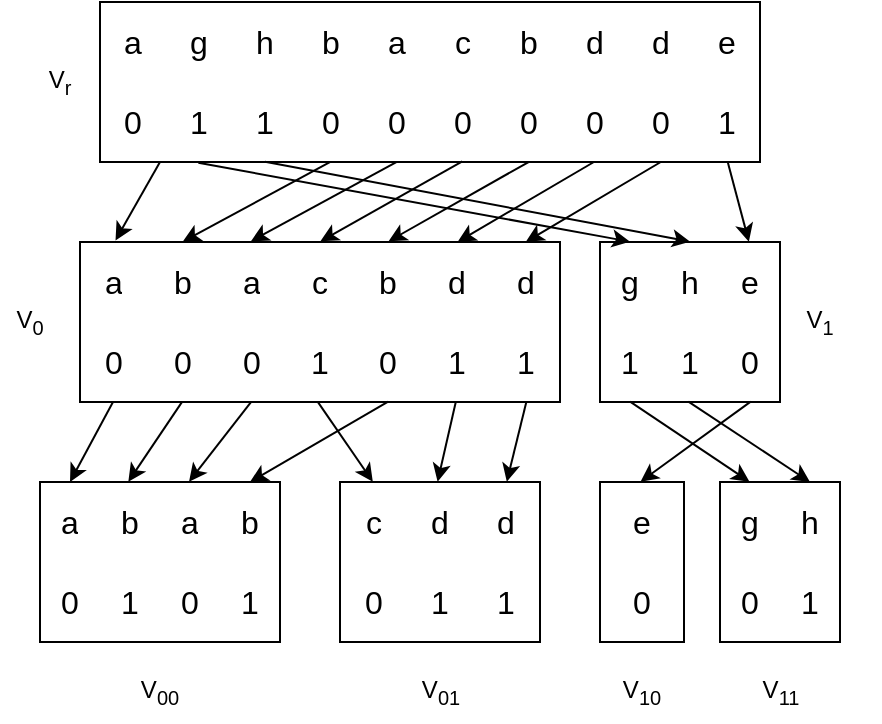 <mxfile version="21.2.8" type="device">
  <diagram name="ページ1" id="nrv1bqdc4NLZLvuxsK9e">
    <mxGraphModel dx="819" dy="505" grid="1" gridSize="10" guides="1" tooltips="1" connect="1" arrows="1" fold="1" page="1" pageScale="1" pageWidth="850" pageHeight="1100" math="0" shadow="0">
      <root>
        <mxCell id="0" />
        <mxCell id="1" parent="0" />
        <mxCell id="pYLH6eYJPOA4iGg7mCTM-147" value="" style="shape=table;html=1;whiteSpace=wrap;startSize=0;container=1;collapsible=0;childLayout=tableLayout;columnLines=0;rowLines=0;fontSize=16;strokeColor=default;" parent="1" vertex="1">
          <mxGeometry x="120" y="40" width="330" height="80" as="geometry" />
        </mxCell>
        <mxCell id="pYLH6eYJPOA4iGg7mCTM-148" value="" style="shape=tableRow;horizontal=0;startSize=0;swimlaneHead=0;swimlaneBody=0;top=0;left=0;bottom=0;right=0;collapsible=0;dropTarget=0;fillColor=none;points=[[0,0.5],[1,0.5]];portConstraint=eastwest;fontSize=16;strokeColor=inherit;" parent="pYLH6eYJPOA4iGg7mCTM-147" vertex="1">
          <mxGeometry width="330" height="40" as="geometry" />
        </mxCell>
        <mxCell id="pYLH6eYJPOA4iGg7mCTM-149" value="a" style="shape=partialRectangle;html=1;whiteSpace=wrap;connectable=0;fillColor=none;top=0;left=0;bottom=0;right=0;overflow=hidden;fontSize=16;strokeColor=inherit;" parent="pYLH6eYJPOA4iGg7mCTM-148" vertex="1">
          <mxGeometry width="33" height="40" as="geometry">
            <mxRectangle width="33" height="40" as="alternateBounds" />
          </mxGeometry>
        </mxCell>
        <mxCell id="pYLH6eYJPOA4iGg7mCTM-150" value="g" style="shape=partialRectangle;html=1;whiteSpace=wrap;connectable=0;fillColor=none;top=0;left=0;bottom=0;right=0;overflow=hidden;fontSize=16;strokeColor=inherit;" parent="pYLH6eYJPOA4iGg7mCTM-148" vertex="1">
          <mxGeometry x="33" width="33" height="40" as="geometry">
            <mxRectangle width="33" height="40" as="alternateBounds" />
          </mxGeometry>
        </mxCell>
        <mxCell id="pYLH6eYJPOA4iGg7mCTM-151" value="h" style="shape=partialRectangle;html=1;whiteSpace=wrap;connectable=0;fillColor=none;top=0;left=0;bottom=0;right=0;overflow=hidden;fontSize=16;strokeColor=inherit;" parent="pYLH6eYJPOA4iGg7mCTM-148" vertex="1">
          <mxGeometry x="66" width="33" height="40" as="geometry">
            <mxRectangle width="33" height="40" as="alternateBounds" />
          </mxGeometry>
        </mxCell>
        <mxCell id="pYLH6eYJPOA4iGg7mCTM-160" value="b" style="shape=partialRectangle;html=1;whiteSpace=wrap;connectable=0;fillColor=none;top=0;left=0;bottom=0;right=0;overflow=hidden;fontSize=16;strokeColor=inherit;" parent="pYLH6eYJPOA4iGg7mCTM-148" vertex="1">
          <mxGeometry x="99" width="33" height="40" as="geometry">
            <mxRectangle width="33" height="40" as="alternateBounds" />
          </mxGeometry>
        </mxCell>
        <mxCell id="pYLH6eYJPOA4iGg7mCTM-162" value="a" style="shape=partialRectangle;html=1;whiteSpace=wrap;connectable=0;fillColor=none;top=0;left=0;bottom=0;right=0;overflow=hidden;fontSize=16;strokeColor=inherit;" parent="pYLH6eYJPOA4iGg7mCTM-148" vertex="1">
          <mxGeometry x="132" width="33" height="40" as="geometry">
            <mxRectangle width="33" height="40" as="alternateBounds" />
          </mxGeometry>
        </mxCell>
        <mxCell id="pYLH6eYJPOA4iGg7mCTM-164" value="c" style="shape=partialRectangle;html=1;whiteSpace=wrap;connectable=0;fillColor=none;top=0;left=0;bottom=0;right=0;overflow=hidden;fontSize=16;strokeColor=inherit;" parent="pYLH6eYJPOA4iGg7mCTM-148" vertex="1">
          <mxGeometry x="165" width="33" height="40" as="geometry">
            <mxRectangle width="33" height="40" as="alternateBounds" />
          </mxGeometry>
        </mxCell>
        <mxCell id="pYLH6eYJPOA4iGg7mCTM-166" value="b" style="shape=partialRectangle;html=1;whiteSpace=wrap;connectable=0;fillColor=none;top=0;left=0;bottom=0;right=0;overflow=hidden;fontSize=16;strokeColor=inherit;" parent="pYLH6eYJPOA4iGg7mCTM-148" vertex="1">
          <mxGeometry x="198" width="33" height="40" as="geometry">
            <mxRectangle width="33" height="40" as="alternateBounds" />
          </mxGeometry>
        </mxCell>
        <mxCell id="pYLH6eYJPOA4iGg7mCTM-168" value="d" style="shape=partialRectangle;html=1;whiteSpace=wrap;connectable=0;fillColor=none;top=0;left=0;bottom=0;right=0;overflow=hidden;fontSize=16;strokeColor=inherit;" parent="pYLH6eYJPOA4iGg7mCTM-148" vertex="1">
          <mxGeometry x="231" width="33" height="40" as="geometry">
            <mxRectangle width="33" height="40" as="alternateBounds" />
          </mxGeometry>
        </mxCell>
        <mxCell id="pYLH6eYJPOA4iGg7mCTM-170" value="d" style="shape=partialRectangle;html=1;whiteSpace=wrap;connectable=0;fillColor=none;top=0;left=0;bottom=0;right=0;overflow=hidden;fontSize=16;strokeColor=inherit;" parent="pYLH6eYJPOA4iGg7mCTM-148" vertex="1">
          <mxGeometry x="264" width="33" height="40" as="geometry">
            <mxRectangle width="33" height="40" as="alternateBounds" />
          </mxGeometry>
        </mxCell>
        <mxCell id="pYLH6eYJPOA4iGg7mCTM-172" value="e" style="shape=partialRectangle;html=1;whiteSpace=wrap;connectable=0;fillColor=none;top=0;left=0;bottom=0;right=0;overflow=hidden;fontSize=16;strokeColor=inherit;" parent="pYLH6eYJPOA4iGg7mCTM-148" vertex="1">
          <mxGeometry x="297" width="33" height="40" as="geometry">
            <mxRectangle width="33" height="40" as="alternateBounds" />
          </mxGeometry>
        </mxCell>
        <mxCell id="pYLH6eYJPOA4iGg7mCTM-152" value="" style="shape=tableRow;horizontal=0;startSize=0;swimlaneHead=0;swimlaneBody=0;top=0;left=0;bottom=0;right=0;collapsible=0;dropTarget=0;fillColor=none;points=[[0,0.5],[1,0.5]];portConstraint=eastwest;fontSize=16;strokeColor=inherit;" parent="pYLH6eYJPOA4iGg7mCTM-147" vertex="1">
          <mxGeometry y="40" width="330" height="40" as="geometry" />
        </mxCell>
        <mxCell id="pYLH6eYJPOA4iGg7mCTM-153" value="0" style="shape=partialRectangle;html=1;whiteSpace=wrap;connectable=0;fillColor=none;top=0;left=0;bottom=0;right=0;overflow=hidden;fontSize=16;strokeColor=inherit;" parent="pYLH6eYJPOA4iGg7mCTM-152" vertex="1">
          <mxGeometry width="33" height="40" as="geometry">
            <mxRectangle width="33" height="40" as="alternateBounds" />
          </mxGeometry>
        </mxCell>
        <mxCell id="pYLH6eYJPOA4iGg7mCTM-154" value="1" style="shape=partialRectangle;html=1;whiteSpace=wrap;connectable=0;fillColor=none;top=0;left=0;bottom=0;right=0;overflow=hidden;fontSize=16;strokeColor=inherit;" parent="pYLH6eYJPOA4iGg7mCTM-152" vertex="1">
          <mxGeometry x="33" width="33" height="40" as="geometry">
            <mxRectangle width="33" height="40" as="alternateBounds" />
          </mxGeometry>
        </mxCell>
        <mxCell id="pYLH6eYJPOA4iGg7mCTM-155" value="1" style="shape=partialRectangle;html=1;whiteSpace=wrap;connectable=0;fillColor=none;top=0;left=0;bottom=0;right=0;overflow=hidden;fontSize=16;strokeColor=inherit;" parent="pYLH6eYJPOA4iGg7mCTM-152" vertex="1">
          <mxGeometry x="66" width="33" height="40" as="geometry">
            <mxRectangle width="33" height="40" as="alternateBounds" />
          </mxGeometry>
        </mxCell>
        <mxCell id="pYLH6eYJPOA4iGg7mCTM-161" value="0" style="shape=partialRectangle;html=1;whiteSpace=wrap;connectable=0;fillColor=none;top=0;left=0;bottom=0;right=0;overflow=hidden;fontSize=16;strokeColor=inherit;" parent="pYLH6eYJPOA4iGg7mCTM-152" vertex="1">
          <mxGeometry x="99" width="33" height="40" as="geometry">
            <mxRectangle width="33" height="40" as="alternateBounds" />
          </mxGeometry>
        </mxCell>
        <mxCell id="pYLH6eYJPOA4iGg7mCTM-163" value="0" style="shape=partialRectangle;html=1;whiteSpace=wrap;connectable=0;fillColor=none;top=0;left=0;bottom=0;right=0;overflow=hidden;fontSize=16;strokeColor=inherit;" parent="pYLH6eYJPOA4iGg7mCTM-152" vertex="1">
          <mxGeometry x="132" width="33" height="40" as="geometry">
            <mxRectangle width="33" height="40" as="alternateBounds" />
          </mxGeometry>
        </mxCell>
        <mxCell id="pYLH6eYJPOA4iGg7mCTM-165" value="0" style="shape=partialRectangle;html=1;whiteSpace=wrap;connectable=0;fillColor=none;top=0;left=0;bottom=0;right=0;overflow=hidden;fontSize=16;strokeColor=inherit;" parent="pYLH6eYJPOA4iGg7mCTM-152" vertex="1">
          <mxGeometry x="165" width="33" height="40" as="geometry">
            <mxRectangle width="33" height="40" as="alternateBounds" />
          </mxGeometry>
        </mxCell>
        <mxCell id="pYLH6eYJPOA4iGg7mCTM-167" value="0" style="shape=partialRectangle;html=1;whiteSpace=wrap;connectable=0;fillColor=none;top=0;left=0;bottom=0;right=0;overflow=hidden;fontSize=16;strokeColor=inherit;" parent="pYLH6eYJPOA4iGg7mCTM-152" vertex="1">
          <mxGeometry x="198" width="33" height="40" as="geometry">
            <mxRectangle width="33" height="40" as="alternateBounds" />
          </mxGeometry>
        </mxCell>
        <mxCell id="pYLH6eYJPOA4iGg7mCTM-169" value="0" style="shape=partialRectangle;html=1;whiteSpace=wrap;connectable=0;fillColor=none;top=0;left=0;bottom=0;right=0;overflow=hidden;fontSize=16;strokeColor=inherit;" parent="pYLH6eYJPOA4iGg7mCTM-152" vertex="1">
          <mxGeometry x="231" width="33" height="40" as="geometry">
            <mxRectangle width="33" height="40" as="alternateBounds" />
          </mxGeometry>
        </mxCell>
        <mxCell id="pYLH6eYJPOA4iGg7mCTM-171" value="0" style="shape=partialRectangle;html=1;whiteSpace=wrap;connectable=0;fillColor=none;top=0;left=0;bottom=0;right=0;overflow=hidden;fontSize=16;strokeColor=inherit;" parent="pYLH6eYJPOA4iGg7mCTM-152" vertex="1">
          <mxGeometry x="264" width="33" height="40" as="geometry">
            <mxRectangle width="33" height="40" as="alternateBounds" />
          </mxGeometry>
        </mxCell>
        <mxCell id="pYLH6eYJPOA4iGg7mCTM-173" value="1" style="shape=partialRectangle;html=1;whiteSpace=wrap;connectable=0;fillColor=none;top=0;left=0;bottom=0;right=0;overflow=hidden;fontSize=16;strokeColor=inherit;" parent="pYLH6eYJPOA4iGg7mCTM-152" vertex="1">
          <mxGeometry x="297" width="33" height="40" as="geometry">
            <mxRectangle width="33" height="40" as="alternateBounds" />
          </mxGeometry>
        </mxCell>
        <mxCell id="pYLH6eYJPOA4iGg7mCTM-174" value="" style="shape=table;html=1;whiteSpace=wrap;startSize=0;container=1;collapsible=0;childLayout=tableLayout;columnLines=0;rowLines=0;fontSize=16;strokeColor=default;" parent="1" vertex="1">
          <mxGeometry x="110" y="160" width="240" height="80" as="geometry" />
        </mxCell>
        <mxCell id="pYLH6eYJPOA4iGg7mCTM-175" value="" style="shape=tableRow;horizontal=0;startSize=0;swimlaneHead=0;swimlaneBody=0;top=0;left=0;bottom=0;right=0;collapsible=0;dropTarget=0;fillColor=none;points=[[0,0.5],[1,0.5]];portConstraint=eastwest;fontSize=16;strokeColor=inherit;" parent="pYLH6eYJPOA4iGg7mCTM-174" vertex="1">
          <mxGeometry width="240" height="40" as="geometry" />
        </mxCell>
        <mxCell id="pYLH6eYJPOA4iGg7mCTM-176" value="a" style="shape=partialRectangle;html=1;whiteSpace=wrap;connectable=0;fillColor=none;top=0;left=0;bottom=0;right=0;overflow=hidden;fontSize=16;strokeColor=inherit;" parent="pYLH6eYJPOA4iGg7mCTM-175" vertex="1">
          <mxGeometry width="34" height="40" as="geometry">
            <mxRectangle width="34" height="40" as="alternateBounds" />
          </mxGeometry>
        </mxCell>
        <mxCell id="pYLH6eYJPOA4iGg7mCTM-177" value="b" style="shape=partialRectangle;html=1;whiteSpace=wrap;connectable=0;fillColor=none;top=0;left=0;bottom=0;right=0;overflow=hidden;fontSize=16;strokeColor=inherit;" parent="pYLH6eYJPOA4iGg7mCTM-175" vertex="1">
          <mxGeometry x="34" width="35" height="40" as="geometry">
            <mxRectangle width="35" height="40" as="alternateBounds" />
          </mxGeometry>
        </mxCell>
        <mxCell id="pYLH6eYJPOA4iGg7mCTM-178" value="a" style="shape=partialRectangle;html=1;whiteSpace=wrap;connectable=0;fillColor=none;top=0;left=0;bottom=0;right=0;overflow=hidden;fontSize=16;strokeColor=inherit;" parent="pYLH6eYJPOA4iGg7mCTM-175" vertex="1">
          <mxGeometry x="69" width="34" height="40" as="geometry">
            <mxRectangle width="34" height="40" as="alternateBounds" />
          </mxGeometry>
        </mxCell>
        <mxCell id="pYLH6eYJPOA4iGg7mCTM-187" value="c" style="shape=partialRectangle;html=1;whiteSpace=wrap;connectable=0;fillColor=none;top=0;left=0;bottom=0;right=0;overflow=hidden;fontSize=16;strokeColor=inherit;" parent="pYLH6eYJPOA4iGg7mCTM-175" vertex="1">
          <mxGeometry x="103" width="34" height="40" as="geometry">
            <mxRectangle width="34" height="40" as="alternateBounds" />
          </mxGeometry>
        </mxCell>
        <mxCell id="pYLH6eYJPOA4iGg7mCTM-189" value="b" style="shape=partialRectangle;html=1;whiteSpace=wrap;connectable=0;fillColor=none;top=0;left=0;bottom=0;right=0;overflow=hidden;fontSize=16;strokeColor=inherit;" parent="pYLH6eYJPOA4iGg7mCTM-175" vertex="1">
          <mxGeometry x="137" width="34" height="40" as="geometry">
            <mxRectangle width="34" height="40" as="alternateBounds" />
          </mxGeometry>
        </mxCell>
        <mxCell id="pYLH6eYJPOA4iGg7mCTM-191" value="d" style="shape=partialRectangle;html=1;whiteSpace=wrap;connectable=0;fillColor=none;top=0;left=0;bottom=0;right=0;overflow=hidden;fontSize=16;strokeColor=inherit;" parent="pYLH6eYJPOA4iGg7mCTM-175" vertex="1">
          <mxGeometry x="171" width="35" height="40" as="geometry">
            <mxRectangle width="35" height="40" as="alternateBounds" />
          </mxGeometry>
        </mxCell>
        <mxCell id="pYLH6eYJPOA4iGg7mCTM-193" value="d" style="shape=partialRectangle;html=1;whiteSpace=wrap;connectable=0;fillColor=none;top=0;left=0;bottom=0;right=0;overflow=hidden;fontSize=16;strokeColor=inherit;" parent="pYLH6eYJPOA4iGg7mCTM-175" vertex="1">
          <mxGeometry x="206" width="34" height="40" as="geometry">
            <mxRectangle width="34" height="40" as="alternateBounds" />
          </mxGeometry>
        </mxCell>
        <mxCell id="pYLH6eYJPOA4iGg7mCTM-179" value="" style="shape=tableRow;horizontal=0;startSize=0;swimlaneHead=0;swimlaneBody=0;top=0;left=0;bottom=0;right=0;collapsible=0;dropTarget=0;fillColor=none;points=[[0,0.5],[1,0.5]];portConstraint=eastwest;fontSize=16;strokeColor=inherit;" parent="pYLH6eYJPOA4iGg7mCTM-174" vertex="1">
          <mxGeometry y="40" width="240" height="40" as="geometry" />
        </mxCell>
        <mxCell id="pYLH6eYJPOA4iGg7mCTM-180" value="0" style="shape=partialRectangle;html=1;whiteSpace=wrap;connectable=0;fillColor=none;top=0;left=0;bottom=0;right=0;overflow=hidden;fontSize=16;strokeColor=inherit;" parent="pYLH6eYJPOA4iGg7mCTM-179" vertex="1">
          <mxGeometry width="34" height="40" as="geometry">
            <mxRectangle width="34" height="40" as="alternateBounds" />
          </mxGeometry>
        </mxCell>
        <mxCell id="pYLH6eYJPOA4iGg7mCTM-181" value="0" style="shape=partialRectangle;html=1;whiteSpace=wrap;connectable=0;fillColor=none;top=0;left=0;bottom=0;right=0;overflow=hidden;fontSize=16;strokeColor=inherit;" parent="pYLH6eYJPOA4iGg7mCTM-179" vertex="1">
          <mxGeometry x="34" width="35" height="40" as="geometry">
            <mxRectangle width="35" height="40" as="alternateBounds" />
          </mxGeometry>
        </mxCell>
        <mxCell id="pYLH6eYJPOA4iGg7mCTM-182" value="0" style="shape=partialRectangle;html=1;whiteSpace=wrap;connectable=0;fillColor=none;top=0;left=0;bottom=0;right=0;overflow=hidden;fontSize=16;strokeColor=inherit;" parent="pYLH6eYJPOA4iGg7mCTM-179" vertex="1">
          <mxGeometry x="69" width="34" height="40" as="geometry">
            <mxRectangle width="34" height="40" as="alternateBounds" />
          </mxGeometry>
        </mxCell>
        <mxCell id="pYLH6eYJPOA4iGg7mCTM-188" value="1" style="shape=partialRectangle;html=1;whiteSpace=wrap;connectable=0;fillColor=none;top=0;left=0;bottom=0;right=0;overflow=hidden;fontSize=16;strokeColor=inherit;" parent="pYLH6eYJPOA4iGg7mCTM-179" vertex="1">
          <mxGeometry x="103" width="34" height="40" as="geometry">
            <mxRectangle width="34" height="40" as="alternateBounds" />
          </mxGeometry>
        </mxCell>
        <mxCell id="pYLH6eYJPOA4iGg7mCTM-190" value="0" style="shape=partialRectangle;html=1;whiteSpace=wrap;connectable=0;fillColor=none;top=0;left=0;bottom=0;right=0;overflow=hidden;fontSize=16;strokeColor=inherit;" parent="pYLH6eYJPOA4iGg7mCTM-179" vertex="1">
          <mxGeometry x="137" width="34" height="40" as="geometry">
            <mxRectangle width="34" height="40" as="alternateBounds" />
          </mxGeometry>
        </mxCell>
        <mxCell id="pYLH6eYJPOA4iGg7mCTM-192" value="1" style="shape=partialRectangle;html=1;whiteSpace=wrap;connectable=0;fillColor=none;top=0;left=0;bottom=0;right=0;overflow=hidden;fontSize=16;strokeColor=inherit;" parent="pYLH6eYJPOA4iGg7mCTM-179" vertex="1">
          <mxGeometry x="171" width="35" height="40" as="geometry">
            <mxRectangle width="35" height="40" as="alternateBounds" />
          </mxGeometry>
        </mxCell>
        <mxCell id="pYLH6eYJPOA4iGg7mCTM-194" value="1" style="shape=partialRectangle;html=1;whiteSpace=wrap;connectable=0;fillColor=none;top=0;left=0;bottom=0;right=0;overflow=hidden;fontSize=16;strokeColor=inherit;" parent="pYLH6eYJPOA4iGg7mCTM-179" vertex="1">
          <mxGeometry x="206" width="34" height="40" as="geometry">
            <mxRectangle width="34" height="40" as="alternateBounds" />
          </mxGeometry>
        </mxCell>
        <mxCell id="pYLH6eYJPOA4iGg7mCTM-195" value="" style="shape=table;html=1;whiteSpace=wrap;startSize=0;container=1;collapsible=0;childLayout=tableLayout;columnLines=0;rowLines=0;fontSize=16;strokeColor=default;" parent="1" vertex="1">
          <mxGeometry x="370" y="160" width="90" height="80" as="geometry" />
        </mxCell>
        <mxCell id="pYLH6eYJPOA4iGg7mCTM-196" value="" style="shape=tableRow;horizontal=0;startSize=0;swimlaneHead=0;swimlaneBody=0;top=0;left=0;bottom=0;right=0;collapsible=0;dropTarget=0;fillColor=none;points=[[0,0.5],[1,0.5]];portConstraint=eastwest;fontSize=16;strokeColor=inherit;" parent="pYLH6eYJPOA4iGg7mCTM-195" vertex="1">
          <mxGeometry width="90" height="40" as="geometry" />
        </mxCell>
        <mxCell id="pYLH6eYJPOA4iGg7mCTM-197" value="g" style="shape=partialRectangle;html=1;whiteSpace=wrap;connectable=0;fillColor=none;top=0;left=0;bottom=0;right=0;overflow=hidden;fontSize=16;strokeColor=inherit;" parent="pYLH6eYJPOA4iGg7mCTM-196" vertex="1">
          <mxGeometry width="30" height="40" as="geometry">
            <mxRectangle width="30" height="40" as="alternateBounds" />
          </mxGeometry>
        </mxCell>
        <mxCell id="pYLH6eYJPOA4iGg7mCTM-198" value="h" style="shape=partialRectangle;html=1;whiteSpace=wrap;connectable=0;fillColor=none;top=0;left=0;bottom=0;right=0;overflow=hidden;fontSize=16;strokeColor=inherit;" parent="pYLH6eYJPOA4iGg7mCTM-196" vertex="1">
          <mxGeometry x="30" width="30" height="40" as="geometry">
            <mxRectangle width="30" height="40" as="alternateBounds" />
          </mxGeometry>
        </mxCell>
        <mxCell id="pYLH6eYJPOA4iGg7mCTM-199" value="e" style="shape=partialRectangle;html=1;whiteSpace=wrap;connectable=0;fillColor=none;top=0;left=0;bottom=0;right=0;overflow=hidden;fontSize=16;strokeColor=inherit;" parent="pYLH6eYJPOA4iGg7mCTM-196" vertex="1">
          <mxGeometry x="60" width="30" height="40" as="geometry">
            <mxRectangle width="30" height="40" as="alternateBounds" />
          </mxGeometry>
        </mxCell>
        <mxCell id="pYLH6eYJPOA4iGg7mCTM-200" value="" style="shape=tableRow;horizontal=0;startSize=0;swimlaneHead=0;swimlaneBody=0;top=0;left=0;bottom=0;right=0;collapsible=0;dropTarget=0;fillColor=none;points=[[0,0.5],[1,0.5]];portConstraint=eastwest;fontSize=16;strokeColor=inherit;" parent="pYLH6eYJPOA4iGg7mCTM-195" vertex="1">
          <mxGeometry y="40" width="90" height="40" as="geometry" />
        </mxCell>
        <mxCell id="pYLH6eYJPOA4iGg7mCTM-201" value="1" style="shape=partialRectangle;html=1;whiteSpace=wrap;connectable=0;fillColor=none;top=0;left=0;bottom=0;right=0;overflow=hidden;fontSize=16;strokeColor=inherit;" parent="pYLH6eYJPOA4iGg7mCTM-200" vertex="1">
          <mxGeometry width="30" height="40" as="geometry">
            <mxRectangle width="30" height="40" as="alternateBounds" />
          </mxGeometry>
        </mxCell>
        <mxCell id="pYLH6eYJPOA4iGg7mCTM-202" value="1" style="shape=partialRectangle;html=1;whiteSpace=wrap;connectable=0;fillColor=none;top=0;left=0;bottom=0;right=0;overflow=hidden;fontSize=16;strokeColor=inherit;" parent="pYLH6eYJPOA4iGg7mCTM-200" vertex="1">
          <mxGeometry x="30" width="30" height="40" as="geometry">
            <mxRectangle width="30" height="40" as="alternateBounds" />
          </mxGeometry>
        </mxCell>
        <mxCell id="pYLH6eYJPOA4iGg7mCTM-203" value="0" style="shape=partialRectangle;html=1;whiteSpace=wrap;connectable=0;fillColor=none;top=0;left=0;bottom=0;right=0;overflow=hidden;fontSize=16;strokeColor=inherit;" parent="pYLH6eYJPOA4iGg7mCTM-200" vertex="1">
          <mxGeometry x="60" width="30" height="40" as="geometry">
            <mxRectangle width="30" height="40" as="alternateBounds" />
          </mxGeometry>
        </mxCell>
        <mxCell id="pYLH6eYJPOA4iGg7mCTM-208" value="" style="shape=table;html=1;whiteSpace=wrap;startSize=0;container=1;collapsible=0;childLayout=tableLayout;columnLines=0;rowLines=0;fontSize=16;strokeColor=default;" parent="1" vertex="1">
          <mxGeometry x="90" y="280" width="120" height="80" as="geometry" />
        </mxCell>
        <mxCell id="pYLH6eYJPOA4iGg7mCTM-209" value="" style="shape=tableRow;horizontal=0;startSize=0;swimlaneHead=0;swimlaneBody=0;top=0;left=0;bottom=0;right=0;collapsible=0;dropTarget=0;fillColor=none;points=[[0,0.5],[1,0.5]];portConstraint=eastwest;fontSize=16;strokeColor=inherit;" parent="pYLH6eYJPOA4iGg7mCTM-208" vertex="1">
          <mxGeometry width="120" height="40" as="geometry" />
        </mxCell>
        <mxCell id="pYLH6eYJPOA4iGg7mCTM-210" value="a" style="shape=partialRectangle;html=1;whiteSpace=wrap;connectable=0;fillColor=none;top=0;left=0;bottom=0;right=0;overflow=hidden;fontSize=16;strokeColor=inherit;" parent="pYLH6eYJPOA4iGg7mCTM-209" vertex="1">
          <mxGeometry width="30" height="40" as="geometry">
            <mxRectangle width="30" height="40" as="alternateBounds" />
          </mxGeometry>
        </mxCell>
        <mxCell id="pYLH6eYJPOA4iGg7mCTM-211" value="b" style="shape=partialRectangle;html=1;whiteSpace=wrap;connectable=0;fillColor=none;top=0;left=0;bottom=0;right=0;overflow=hidden;fontSize=16;strokeColor=inherit;" parent="pYLH6eYJPOA4iGg7mCTM-209" vertex="1">
          <mxGeometry x="30" width="30" height="40" as="geometry">
            <mxRectangle width="30" height="40" as="alternateBounds" />
          </mxGeometry>
        </mxCell>
        <mxCell id="pYLH6eYJPOA4iGg7mCTM-212" value="a" style="shape=partialRectangle;html=1;whiteSpace=wrap;connectable=0;fillColor=none;top=0;left=0;bottom=0;right=0;overflow=hidden;fontSize=16;strokeColor=inherit;" parent="pYLH6eYJPOA4iGg7mCTM-209" vertex="1">
          <mxGeometry x="60" width="30" height="40" as="geometry">
            <mxRectangle width="30" height="40" as="alternateBounds" />
          </mxGeometry>
        </mxCell>
        <mxCell id="pYLH6eYJPOA4iGg7mCTM-221" value="b" style="shape=partialRectangle;html=1;whiteSpace=wrap;connectable=0;fillColor=none;top=0;left=0;bottom=0;right=0;overflow=hidden;fontSize=16;strokeColor=inherit;" parent="pYLH6eYJPOA4iGg7mCTM-209" vertex="1">
          <mxGeometry x="90" width="30" height="40" as="geometry">
            <mxRectangle width="30" height="40" as="alternateBounds" />
          </mxGeometry>
        </mxCell>
        <mxCell id="pYLH6eYJPOA4iGg7mCTM-213" value="" style="shape=tableRow;horizontal=0;startSize=0;swimlaneHead=0;swimlaneBody=0;top=0;left=0;bottom=0;right=0;collapsible=0;dropTarget=0;fillColor=none;points=[[0,0.5],[1,0.5]];portConstraint=eastwest;fontSize=16;strokeColor=inherit;" parent="pYLH6eYJPOA4iGg7mCTM-208" vertex="1">
          <mxGeometry y="40" width="120" height="40" as="geometry" />
        </mxCell>
        <mxCell id="pYLH6eYJPOA4iGg7mCTM-214" value="0" style="shape=partialRectangle;html=1;whiteSpace=wrap;connectable=0;fillColor=none;top=0;left=0;bottom=0;right=0;overflow=hidden;fontSize=16;strokeColor=inherit;" parent="pYLH6eYJPOA4iGg7mCTM-213" vertex="1">
          <mxGeometry width="30" height="40" as="geometry">
            <mxRectangle width="30" height="40" as="alternateBounds" />
          </mxGeometry>
        </mxCell>
        <mxCell id="pYLH6eYJPOA4iGg7mCTM-215" value="1" style="shape=partialRectangle;html=1;whiteSpace=wrap;connectable=0;fillColor=none;top=0;left=0;bottom=0;right=0;overflow=hidden;fontSize=16;strokeColor=inherit;" parent="pYLH6eYJPOA4iGg7mCTM-213" vertex="1">
          <mxGeometry x="30" width="30" height="40" as="geometry">
            <mxRectangle width="30" height="40" as="alternateBounds" />
          </mxGeometry>
        </mxCell>
        <mxCell id="pYLH6eYJPOA4iGg7mCTM-216" value="0" style="shape=partialRectangle;html=1;whiteSpace=wrap;connectable=0;fillColor=none;top=0;left=0;bottom=0;right=0;overflow=hidden;fontSize=16;strokeColor=inherit;" parent="pYLH6eYJPOA4iGg7mCTM-213" vertex="1">
          <mxGeometry x="60" width="30" height="40" as="geometry">
            <mxRectangle width="30" height="40" as="alternateBounds" />
          </mxGeometry>
        </mxCell>
        <mxCell id="pYLH6eYJPOA4iGg7mCTM-222" value="1" style="shape=partialRectangle;html=1;whiteSpace=wrap;connectable=0;fillColor=none;top=0;left=0;bottom=0;right=0;overflow=hidden;fontSize=16;strokeColor=inherit;" parent="pYLH6eYJPOA4iGg7mCTM-213" vertex="1">
          <mxGeometry x="90" width="30" height="40" as="geometry">
            <mxRectangle width="30" height="40" as="alternateBounds" />
          </mxGeometry>
        </mxCell>
        <mxCell id="pYLH6eYJPOA4iGg7mCTM-223" value="" style="shape=table;html=1;whiteSpace=wrap;startSize=0;container=1;collapsible=0;childLayout=tableLayout;columnLines=0;rowLines=0;fontSize=16;strokeColor=default;" parent="1" vertex="1">
          <mxGeometry x="240" y="280" width="100" height="80" as="geometry" />
        </mxCell>
        <mxCell id="pYLH6eYJPOA4iGg7mCTM-224" value="" style="shape=tableRow;horizontal=0;startSize=0;swimlaneHead=0;swimlaneBody=0;top=0;left=0;bottom=0;right=0;collapsible=0;dropTarget=0;fillColor=none;points=[[0,0.5],[1,0.5]];portConstraint=eastwest;fontSize=16;strokeColor=inherit;" parent="pYLH6eYJPOA4iGg7mCTM-223" vertex="1">
          <mxGeometry width="100" height="40" as="geometry" />
        </mxCell>
        <mxCell id="pYLH6eYJPOA4iGg7mCTM-225" value="c" style="shape=partialRectangle;html=1;whiteSpace=wrap;connectable=0;fillColor=none;top=0;left=0;bottom=0;right=0;overflow=hidden;fontSize=16;strokeColor=inherit;" parent="pYLH6eYJPOA4iGg7mCTM-224" vertex="1">
          <mxGeometry width="34" height="40" as="geometry">
            <mxRectangle width="34" height="40" as="alternateBounds" />
          </mxGeometry>
        </mxCell>
        <mxCell id="pYLH6eYJPOA4iGg7mCTM-226" value="d" style="shape=partialRectangle;html=1;whiteSpace=wrap;connectable=0;fillColor=none;top=0;left=0;bottom=0;right=0;overflow=hidden;fontSize=16;strokeColor=inherit;" parent="pYLH6eYJPOA4iGg7mCTM-224" vertex="1">
          <mxGeometry x="34" width="32" height="40" as="geometry">
            <mxRectangle width="32" height="40" as="alternateBounds" />
          </mxGeometry>
        </mxCell>
        <mxCell id="pYLH6eYJPOA4iGg7mCTM-227" value="d" style="shape=partialRectangle;html=1;whiteSpace=wrap;connectable=0;fillColor=none;top=0;left=0;bottom=0;right=0;overflow=hidden;fontSize=16;strokeColor=inherit;" parent="pYLH6eYJPOA4iGg7mCTM-224" vertex="1">
          <mxGeometry x="66" width="34" height="40" as="geometry">
            <mxRectangle width="34" height="40" as="alternateBounds" />
          </mxGeometry>
        </mxCell>
        <mxCell id="pYLH6eYJPOA4iGg7mCTM-228" value="" style="shape=tableRow;horizontal=0;startSize=0;swimlaneHead=0;swimlaneBody=0;top=0;left=0;bottom=0;right=0;collapsible=0;dropTarget=0;fillColor=none;points=[[0,0.5],[1,0.5]];portConstraint=eastwest;fontSize=16;strokeColor=inherit;" parent="pYLH6eYJPOA4iGg7mCTM-223" vertex="1">
          <mxGeometry y="40" width="100" height="40" as="geometry" />
        </mxCell>
        <mxCell id="pYLH6eYJPOA4iGg7mCTM-229" value="0" style="shape=partialRectangle;html=1;whiteSpace=wrap;connectable=0;fillColor=none;top=0;left=0;bottom=0;right=0;overflow=hidden;fontSize=16;strokeColor=inherit;" parent="pYLH6eYJPOA4iGg7mCTM-228" vertex="1">
          <mxGeometry width="34" height="40" as="geometry">
            <mxRectangle width="34" height="40" as="alternateBounds" />
          </mxGeometry>
        </mxCell>
        <mxCell id="pYLH6eYJPOA4iGg7mCTM-230" value="1" style="shape=partialRectangle;html=1;whiteSpace=wrap;connectable=0;fillColor=none;top=0;left=0;bottom=0;right=0;overflow=hidden;fontSize=16;strokeColor=inherit;" parent="pYLH6eYJPOA4iGg7mCTM-228" vertex="1">
          <mxGeometry x="34" width="32" height="40" as="geometry">
            <mxRectangle width="32" height="40" as="alternateBounds" />
          </mxGeometry>
        </mxCell>
        <mxCell id="pYLH6eYJPOA4iGg7mCTM-231" value="1" style="shape=partialRectangle;html=1;whiteSpace=wrap;connectable=0;fillColor=none;top=0;left=0;bottom=0;right=0;overflow=hidden;fontSize=16;strokeColor=inherit;" parent="pYLH6eYJPOA4iGg7mCTM-228" vertex="1">
          <mxGeometry x="66" width="34" height="40" as="geometry">
            <mxRectangle width="34" height="40" as="alternateBounds" />
          </mxGeometry>
        </mxCell>
        <mxCell id="pYLH6eYJPOA4iGg7mCTM-236" value="" style="shape=table;html=1;whiteSpace=wrap;startSize=0;container=1;collapsible=0;childLayout=tableLayout;columnLines=0;rowLines=0;fontSize=16;strokeColor=default;" parent="1" vertex="1">
          <mxGeometry x="430" y="280" width="60" height="80" as="geometry" />
        </mxCell>
        <mxCell id="pYLH6eYJPOA4iGg7mCTM-237" value="" style="shape=tableRow;horizontal=0;startSize=0;swimlaneHead=0;swimlaneBody=0;top=0;left=0;bottom=0;right=0;collapsible=0;dropTarget=0;fillColor=none;points=[[0,0.5],[1,0.5]];portConstraint=eastwest;fontSize=16;strokeColor=inherit;" parent="pYLH6eYJPOA4iGg7mCTM-236" vertex="1">
          <mxGeometry width="60" height="40" as="geometry" />
        </mxCell>
        <mxCell id="pYLH6eYJPOA4iGg7mCTM-238" value="g" style="shape=partialRectangle;html=1;whiteSpace=wrap;connectable=0;fillColor=none;top=0;left=0;bottom=0;right=0;overflow=hidden;fontSize=16;strokeColor=inherit;" parent="pYLH6eYJPOA4iGg7mCTM-237" vertex="1">
          <mxGeometry width="30" height="40" as="geometry">
            <mxRectangle width="30" height="40" as="alternateBounds" />
          </mxGeometry>
        </mxCell>
        <mxCell id="pYLH6eYJPOA4iGg7mCTM-239" value="h" style="shape=partialRectangle;html=1;whiteSpace=wrap;connectable=0;fillColor=none;top=0;left=0;bottom=0;right=0;overflow=hidden;fontSize=16;strokeColor=inherit;" parent="pYLH6eYJPOA4iGg7mCTM-237" vertex="1">
          <mxGeometry x="30" width="30" height="40" as="geometry">
            <mxRectangle width="30" height="40" as="alternateBounds" />
          </mxGeometry>
        </mxCell>
        <mxCell id="pYLH6eYJPOA4iGg7mCTM-241" value="" style="shape=tableRow;horizontal=0;startSize=0;swimlaneHead=0;swimlaneBody=0;top=0;left=0;bottom=0;right=0;collapsible=0;dropTarget=0;fillColor=none;points=[[0,0.5],[1,0.5]];portConstraint=eastwest;fontSize=16;strokeColor=inherit;" parent="pYLH6eYJPOA4iGg7mCTM-236" vertex="1">
          <mxGeometry y="40" width="60" height="40" as="geometry" />
        </mxCell>
        <mxCell id="pYLH6eYJPOA4iGg7mCTM-242" value="0" style="shape=partialRectangle;html=1;whiteSpace=wrap;connectable=0;fillColor=none;top=0;left=0;bottom=0;right=0;overflow=hidden;fontSize=16;strokeColor=inherit;" parent="pYLH6eYJPOA4iGg7mCTM-241" vertex="1">
          <mxGeometry width="30" height="40" as="geometry">
            <mxRectangle width="30" height="40" as="alternateBounds" />
          </mxGeometry>
        </mxCell>
        <mxCell id="pYLH6eYJPOA4iGg7mCTM-243" value="1" style="shape=partialRectangle;html=1;whiteSpace=wrap;connectable=0;fillColor=none;top=0;left=0;bottom=0;right=0;overflow=hidden;fontSize=16;strokeColor=inherit;" parent="pYLH6eYJPOA4iGg7mCTM-241" vertex="1">
          <mxGeometry x="30" width="30" height="40" as="geometry">
            <mxRectangle width="30" height="40" as="alternateBounds" />
          </mxGeometry>
        </mxCell>
        <mxCell id="pYLH6eYJPOA4iGg7mCTM-249" value="" style="shape=table;html=1;whiteSpace=wrap;startSize=0;container=1;collapsible=0;childLayout=tableLayout;columnLines=0;rowLines=0;fontSize=16;strokeColor=default;" parent="1" vertex="1">
          <mxGeometry x="370" y="280" width="42" height="80" as="geometry" />
        </mxCell>
        <mxCell id="pYLH6eYJPOA4iGg7mCTM-250" value="" style="shape=tableRow;horizontal=0;startSize=0;swimlaneHead=0;swimlaneBody=0;top=0;left=0;bottom=0;right=0;collapsible=0;dropTarget=0;fillColor=none;points=[[0,0.5],[1,0.5]];portConstraint=eastwest;fontSize=16;strokeColor=inherit;" parent="pYLH6eYJPOA4iGg7mCTM-249" vertex="1">
          <mxGeometry width="42" height="40" as="geometry" />
        </mxCell>
        <mxCell id="pYLH6eYJPOA4iGg7mCTM-251" value="e" style="shape=partialRectangle;html=1;whiteSpace=wrap;connectable=0;fillColor=none;top=0;left=0;bottom=0;right=0;overflow=hidden;fontSize=16;strokeColor=inherit;" parent="pYLH6eYJPOA4iGg7mCTM-250" vertex="1">
          <mxGeometry width="42" height="40" as="geometry">
            <mxRectangle width="42" height="40" as="alternateBounds" />
          </mxGeometry>
        </mxCell>
        <mxCell id="pYLH6eYJPOA4iGg7mCTM-254" value="" style="shape=tableRow;horizontal=0;startSize=0;swimlaneHead=0;swimlaneBody=0;top=0;left=0;bottom=0;right=0;collapsible=0;dropTarget=0;fillColor=none;points=[[0,0.5],[1,0.5]];portConstraint=eastwest;fontSize=16;strokeColor=inherit;" parent="pYLH6eYJPOA4iGg7mCTM-249" vertex="1">
          <mxGeometry y="40" width="42" height="40" as="geometry" />
        </mxCell>
        <mxCell id="pYLH6eYJPOA4iGg7mCTM-255" value="0" style="shape=partialRectangle;html=1;whiteSpace=wrap;connectable=0;fillColor=none;top=0;left=0;bottom=0;right=0;overflow=hidden;fontSize=16;strokeColor=inherit;" parent="pYLH6eYJPOA4iGg7mCTM-254" vertex="1">
          <mxGeometry width="42" height="40" as="geometry">
            <mxRectangle width="42" height="40" as="alternateBounds" />
          </mxGeometry>
        </mxCell>
        <mxCell id="pYLH6eYJPOA4iGg7mCTM-262" value="" style="endArrow=classic;html=1;rounded=0;entryX=0.074;entryY=-0.02;entryDx=0;entryDy=0;entryPerimeter=0;" parent="1" target="pYLH6eYJPOA4iGg7mCTM-175" edge="1">
          <mxGeometry width="50" height="50" relative="1" as="geometry">
            <mxPoint x="150" y="120" as="sourcePoint" />
            <mxPoint x="80" y="80" as="targetPoint" />
          </mxGeometry>
        </mxCell>
        <mxCell id="pYLH6eYJPOA4iGg7mCTM-263" value="" style="endArrow=classic;html=1;rounded=0;exitX=0.349;exitY=0.997;exitDx=0;exitDy=0;exitPerimeter=0;entryX=0.214;entryY=-0.003;entryDx=0;entryDy=0;entryPerimeter=0;" parent="1" source="pYLH6eYJPOA4iGg7mCTM-152" target="pYLH6eYJPOA4iGg7mCTM-175" edge="1">
          <mxGeometry width="50" height="50" relative="1" as="geometry">
            <mxPoint x="190" y="180" as="sourcePoint" />
            <mxPoint x="240" y="130" as="targetPoint" />
          </mxGeometry>
        </mxCell>
        <mxCell id="pYLH6eYJPOA4iGg7mCTM-264" value="" style="endArrow=classic;html=1;rounded=0;entryX=0.356;entryY=-0.009;entryDx=0;entryDy=0;entryPerimeter=0;exitX=0.449;exitY=1.003;exitDx=0;exitDy=0;exitPerimeter=0;" parent="1" source="pYLH6eYJPOA4iGg7mCTM-152" target="pYLH6eYJPOA4iGg7mCTM-175" edge="1">
          <mxGeometry width="50" height="50" relative="1" as="geometry">
            <mxPoint x="310" y="170" as="sourcePoint" />
            <mxPoint x="330" y="130" as="targetPoint" />
          </mxGeometry>
        </mxCell>
        <mxCell id="pYLH6eYJPOA4iGg7mCTM-265" value="" style="endArrow=classic;html=1;rounded=0;exitX=0.549;exitY=0.991;exitDx=0;exitDy=0;exitPerimeter=0;entryX=0.501;entryY=-0.009;entryDx=0;entryDy=0;entryPerimeter=0;" parent="1" source="pYLH6eYJPOA4iGg7mCTM-152" target="pYLH6eYJPOA4iGg7mCTM-175" edge="1">
          <mxGeometry width="50" height="50" relative="1" as="geometry">
            <mxPoint x="380" y="180" as="sourcePoint" />
            <mxPoint x="430" y="130" as="targetPoint" />
          </mxGeometry>
        </mxCell>
        <mxCell id="pYLH6eYJPOA4iGg7mCTM-266" value="" style="endArrow=classic;html=1;rounded=0;exitX=0.65;exitY=0.997;exitDx=0;exitDy=0;exitPerimeter=0;entryX=0.643;entryY=-0.009;entryDx=0;entryDy=0;entryPerimeter=0;" parent="1" source="pYLH6eYJPOA4iGg7mCTM-152" target="pYLH6eYJPOA4iGg7mCTM-175" edge="1">
          <mxGeometry width="50" height="50" relative="1" as="geometry">
            <mxPoint x="430" y="170" as="sourcePoint" />
            <mxPoint x="480" y="120" as="targetPoint" />
          </mxGeometry>
        </mxCell>
        <mxCell id="pYLH6eYJPOA4iGg7mCTM-267" value="" style="endArrow=classic;html=1;rounded=0;exitX=0.749;exitY=0.997;exitDx=0;exitDy=0;exitPerimeter=0;entryX=0.787;entryY=-0.003;entryDx=0;entryDy=0;entryPerimeter=0;" parent="1" source="pYLH6eYJPOA4iGg7mCTM-152" target="pYLH6eYJPOA4iGg7mCTM-175" edge="1">
          <mxGeometry width="50" height="50" relative="1" as="geometry">
            <mxPoint x="490" y="190" as="sourcePoint" />
            <mxPoint x="540" y="140" as="targetPoint" />
          </mxGeometry>
        </mxCell>
        <mxCell id="pYLH6eYJPOA4iGg7mCTM-268" value="" style="endArrow=classic;html=1;rounded=0;entryX=0.929;entryY=-0.003;entryDx=0;entryDy=0;entryPerimeter=0;exitX=0.849;exitY=1.003;exitDx=0;exitDy=0;exitPerimeter=0;" parent="1" source="pYLH6eYJPOA4iGg7mCTM-152" target="pYLH6eYJPOA4iGg7mCTM-175" edge="1">
          <mxGeometry width="50" height="50" relative="1" as="geometry">
            <mxPoint x="540" y="180" as="sourcePoint" />
            <mxPoint x="590" y="130" as="targetPoint" />
          </mxGeometry>
        </mxCell>
        <mxCell id="pYLH6eYJPOA4iGg7mCTM-269" value="" style="endArrow=classic;html=1;rounded=0;entryX=0.167;entryY=-0.004;entryDx=0;entryDy=0;entryPerimeter=0;exitX=0.149;exitY=1.01;exitDx=0;exitDy=0;exitPerimeter=0;" parent="1" source="pYLH6eYJPOA4iGg7mCTM-152" target="pYLH6eYJPOA4iGg7mCTM-196" edge="1">
          <mxGeometry width="50" height="50" relative="1" as="geometry">
            <mxPoint x="510" y="200" as="sourcePoint" />
            <mxPoint x="560" y="150" as="targetPoint" />
          </mxGeometry>
        </mxCell>
        <mxCell id="pYLH6eYJPOA4iGg7mCTM-270" value="" style="endArrow=classic;html=1;rounded=0;exitX=0.25;exitY=0.996;exitDx=0;exitDy=0;exitPerimeter=0;entryX=0.501;entryY=-0.004;entryDx=0;entryDy=0;entryPerimeter=0;" parent="1" source="pYLH6eYJPOA4iGg7mCTM-152" target="pYLH6eYJPOA4iGg7mCTM-196" edge="1">
          <mxGeometry width="50" height="50" relative="1" as="geometry">
            <mxPoint x="620" y="190" as="sourcePoint" />
            <mxPoint x="650" y="140" as="targetPoint" />
          </mxGeometry>
        </mxCell>
        <mxCell id="pYLH6eYJPOA4iGg7mCTM-271" value="" style="endArrow=classic;html=1;rounded=0;entryX=0.827;entryY=-0.004;entryDx=0;entryDy=0;entryPerimeter=0;exitX=0.951;exitY=0.996;exitDx=0;exitDy=0;exitPerimeter=0;" parent="1" source="pYLH6eYJPOA4iGg7mCTM-152" target="pYLH6eYJPOA4iGg7mCTM-196" edge="1">
          <mxGeometry width="50" height="50" relative="1" as="geometry">
            <mxPoint x="770" y="120" as="sourcePoint" />
            <mxPoint x="820" y="70" as="targetPoint" />
          </mxGeometry>
        </mxCell>
        <mxCell id="pYLH6eYJPOA4iGg7mCTM-272" value="" style="endArrow=classic;html=1;rounded=0;exitX=0.069;exitY=0.996;exitDx=0;exitDy=0;exitPerimeter=0;entryX=0.125;entryY=0;entryDx=0;entryDy=0;entryPerimeter=0;" parent="1" source="pYLH6eYJPOA4iGg7mCTM-179" target="pYLH6eYJPOA4iGg7mCTM-209" edge="1">
          <mxGeometry width="50" height="50" relative="1" as="geometry">
            <mxPoint x="10" y="300" as="sourcePoint" />
            <mxPoint x="60" y="250" as="targetPoint" />
          </mxGeometry>
        </mxCell>
        <mxCell id="pYLH6eYJPOA4iGg7mCTM-273" value="" style="endArrow=classic;html=1;rounded=0;entryX=0.368;entryY=-0.004;entryDx=0;entryDy=0;entryPerimeter=0;exitX=0.213;exitY=0.996;exitDx=0;exitDy=0;exitPerimeter=0;" parent="1" source="pYLH6eYJPOA4iGg7mCTM-179" target="pYLH6eYJPOA4iGg7mCTM-209" edge="1">
          <mxGeometry width="50" height="50" relative="1" as="geometry">
            <mxPoint x="170" y="250" as="sourcePoint" />
            <mxPoint x="180" y="250" as="targetPoint" />
          </mxGeometry>
        </mxCell>
        <mxCell id="pYLH6eYJPOA4iGg7mCTM-274" value="" style="endArrow=classic;html=1;rounded=0;entryX=0.621;entryY=-0.004;entryDx=0;entryDy=0;entryPerimeter=0;exitX=0.357;exitY=0.996;exitDx=0;exitDy=0;exitPerimeter=0;" parent="1" source="pYLH6eYJPOA4iGg7mCTM-179" target="pYLH6eYJPOA4iGg7mCTM-209" edge="1">
          <mxGeometry width="50" height="50" relative="1" as="geometry">
            <mxPoint x="240" y="310" as="sourcePoint" />
            <mxPoint x="290" y="260" as="targetPoint" />
          </mxGeometry>
        </mxCell>
        <mxCell id="pYLH6eYJPOA4iGg7mCTM-275" value="" style="endArrow=classic;html=1;rounded=0;entryX=0.875;entryY=0;entryDx=0;entryDy=0;entryPerimeter=0;exitX=0.642;exitY=0.996;exitDx=0;exitDy=0;exitPerimeter=0;" parent="1" source="pYLH6eYJPOA4iGg7mCTM-179" target="pYLH6eYJPOA4iGg7mCTM-209" edge="1">
          <mxGeometry width="50" height="50" relative="1" as="geometry">
            <mxPoint x="230" y="300" as="sourcePoint" />
            <mxPoint x="280" y="250" as="targetPoint" />
          </mxGeometry>
        </mxCell>
        <mxCell id="pYLH6eYJPOA4iGg7mCTM-276" value="" style="endArrow=classic;html=1;rounded=0;entryX=0.164;entryY=-0.004;entryDx=0;entryDy=0;entryPerimeter=0;exitX=0.495;exitY=0.996;exitDx=0;exitDy=0;exitPerimeter=0;" parent="1" source="pYLH6eYJPOA4iGg7mCTM-179" target="pYLH6eYJPOA4iGg7mCTM-224" edge="1">
          <mxGeometry width="50" height="50" relative="1" as="geometry">
            <mxPoint x="330" y="300" as="sourcePoint" />
            <mxPoint x="380" y="250" as="targetPoint" />
          </mxGeometry>
        </mxCell>
        <mxCell id="pYLH6eYJPOA4iGg7mCTM-277" value="" style="endArrow=classic;html=1;rounded=0;entryX=0.488;entryY=-0.004;entryDx=0;entryDy=0;entryPerimeter=0;exitX=0.783;exitY=0.996;exitDx=0;exitDy=0;exitPerimeter=0;" parent="1" source="pYLH6eYJPOA4iGg7mCTM-179" target="pYLH6eYJPOA4iGg7mCTM-224" edge="1">
          <mxGeometry width="50" height="50" relative="1" as="geometry">
            <mxPoint x="320" y="300" as="sourcePoint" />
            <mxPoint x="370" y="250" as="targetPoint" />
          </mxGeometry>
        </mxCell>
        <mxCell id="pYLH6eYJPOA4iGg7mCTM-278" value="" style="endArrow=classic;html=1;rounded=0;entryX=0.834;entryY=-0.004;entryDx=0;entryDy=0;entryPerimeter=0;exitX=0.93;exitY=0.996;exitDx=0;exitDy=0;exitPerimeter=0;" parent="1" source="pYLH6eYJPOA4iGg7mCTM-179" target="pYLH6eYJPOA4iGg7mCTM-224" edge="1">
          <mxGeometry width="50" height="50" relative="1" as="geometry">
            <mxPoint x="440" y="300" as="sourcePoint" />
            <mxPoint x="490" y="250" as="targetPoint" />
          </mxGeometry>
        </mxCell>
        <mxCell id="pYLH6eYJPOA4iGg7mCTM-279" value="" style="endArrow=classic;html=1;rounded=0;entryX=0.482;entryY=-0.004;entryDx=0;entryDy=0;entryPerimeter=0;exitX=0.837;exitY=0.996;exitDx=0;exitDy=0;exitPerimeter=0;" parent="1" source="pYLH6eYJPOA4iGg7mCTM-200" target="pYLH6eYJPOA4iGg7mCTM-250" edge="1">
          <mxGeometry width="50" height="50" relative="1" as="geometry">
            <mxPoint x="520" y="310" as="sourcePoint" />
            <mxPoint x="570" y="260" as="targetPoint" />
          </mxGeometry>
        </mxCell>
        <mxCell id="pYLH6eYJPOA4iGg7mCTM-280" value="" style="endArrow=classic;html=1;rounded=0;entryX=0.246;entryY=-0.004;entryDx=0;entryDy=0;entryPerimeter=0;exitX=0.167;exitY=0.996;exitDx=0;exitDy=0;exitPerimeter=0;" parent="1" source="pYLH6eYJPOA4iGg7mCTM-200" target="pYLH6eYJPOA4iGg7mCTM-237" edge="1">
          <mxGeometry width="50" height="50" relative="1" as="geometry">
            <mxPoint x="550" y="300" as="sourcePoint" />
            <mxPoint x="600" y="250" as="targetPoint" />
          </mxGeometry>
        </mxCell>
        <mxCell id="pYLH6eYJPOA4iGg7mCTM-281" value="" style="endArrow=classic;html=1;rounded=0;entryX=0.75;entryY=0;entryDx=0;entryDy=0;entryPerimeter=0;exitX=0.491;exitY=0.996;exitDx=0;exitDy=0;exitPerimeter=0;" parent="1" source="pYLH6eYJPOA4iGg7mCTM-200" target="pYLH6eYJPOA4iGg7mCTM-237" edge="1">
          <mxGeometry width="50" height="50" relative="1" as="geometry">
            <mxPoint x="780" y="280" as="sourcePoint" />
            <mxPoint x="830" y="230" as="targetPoint" />
          </mxGeometry>
        </mxCell>
        <mxCell id="SCtB_ceD7Bm3oGoG8Cck-1" value="V&lt;sub&gt;r&lt;/sub&gt;" style="text;html=1;strokeColor=none;fillColor=none;align=center;verticalAlign=middle;whiteSpace=wrap;rounded=0;" vertex="1" parent="1">
          <mxGeometry x="80" y="67.5" width="40" height="25" as="geometry" />
        </mxCell>
        <mxCell id="SCtB_ceD7Bm3oGoG8Cck-2" value="V&lt;sub&gt;0&lt;/sub&gt;" style="text;html=1;strokeColor=none;fillColor=none;align=center;verticalAlign=middle;whiteSpace=wrap;rounded=0;" vertex="1" parent="1">
          <mxGeometry x="70" y="185" width="30" height="30" as="geometry" />
        </mxCell>
        <mxCell id="SCtB_ceD7Bm3oGoG8Cck-5" value="V&lt;sub&gt;1&lt;/sub&gt;" style="text;html=1;strokeColor=none;fillColor=none;align=center;verticalAlign=middle;whiteSpace=wrap;rounded=0;" vertex="1" parent="1">
          <mxGeometry x="450" y="185" width="60" height="30" as="geometry" />
        </mxCell>
        <mxCell id="SCtB_ceD7Bm3oGoG8Cck-6" value="V&lt;sub&gt;00&lt;/sub&gt;" style="text;html=1;strokeColor=none;fillColor=none;align=center;verticalAlign=middle;whiteSpace=wrap;rounded=0;" vertex="1" parent="1">
          <mxGeometry x="135" y="370" width="30" height="30" as="geometry" />
        </mxCell>
        <mxCell id="SCtB_ceD7Bm3oGoG8Cck-7" value="V&lt;sub&gt;01&lt;/sub&gt;" style="text;html=1;strokeColor=none;fillColor=none;align=center;verticalAlign=middle;whiteSpace=wrap;rounded=0;" vertex="1" parent="1">
          <mxGeometry x="277.5" y="370" width="25" height="30" as="geometry" />
        </mxCell>
        <mxCell id="SCtB_ceD7Bm3oGoG8Cck-8" value="V&lt;sub&gt;10&lt;/sub&gt;" style="text;html=1;strokeColor=none;fillColor=none;align=center;verticalAlign=middle;whiteSpace=wrap;rounded=0;" vertex="1" parent="1">
          <mxGeometry x="376" y="370" width="30" height="30" as="geometry" />
        </mxCell>
        <mxCell id="SCtB_ceD7Bm3oGoG8Cck-9" value="V&lt;sub&gt;11&lt;/sub&gt;" style="text;html=1;strokeColor=none;fillColor=none;align=center;verticalAlign=middle;whiteSpace=wrap;rounded=0;" vertex="1" parent="1">
          <mxGeometry x="442.5" y="370" width="35" height="30" as="geometry" />
        </mxCell>
      </root>
    </mxGraphModel>
  </diagram>
</mxfile>
